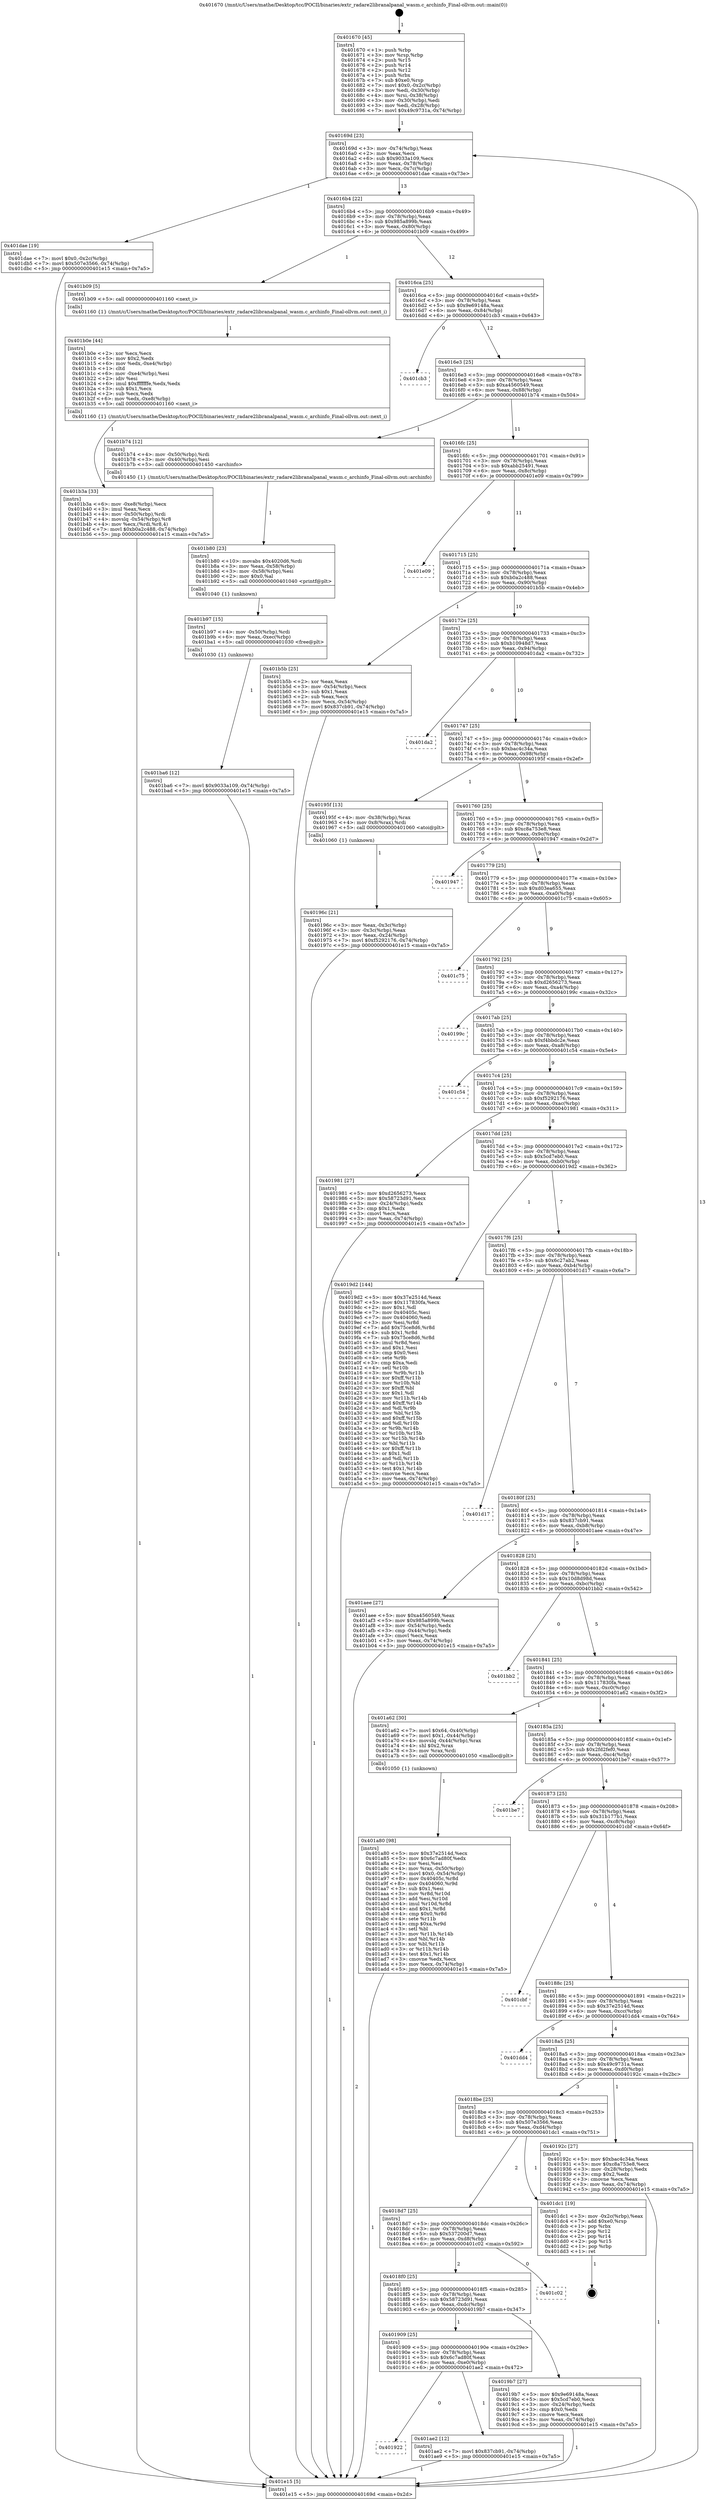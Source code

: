 digraph "0x401670" {
  label = "0x401670 (/mnt/c/Users/mathe/Desktop/tcc/POCII/binaries/extr_radare2libranalpanal_wasm.c_archinfo_Final-ollvm.out::main(0))"
  labelloc = "t"
  node[shape=record]

  Entry [label="",width=0.3,height=0.3,shape=circle,fillcolor=black,style=filled]
  "0x40169d" [label="{
     0x40169d [23]\l
     | [instrs]\l
     &nbsp;&nbsp;0x40169d \<+3\>: mov -0x74(%rbp),%eax\l
     &nbsp;&nbsp;0x4016a0 \<+2\>: mov %eax,%ecx\l
     &nbsp;&nbsp;0x4016a2 \<+6\>: sub $0x9033a109,%ecx\l
     &nbsp;&nbsp;0x4016a8 \<+3\>: mov %eax,-0x78(%rbp)\l
     &nbsp;&nbsp;0x4016ab \<+3\>: mov %ecx,-0x7c(%rbp)\l
     &nbsp;&nbsp;0x4016ae \<+6\>: je 0000000000401dae \<main+0x73e\>\l
  }"]
  "0x401dae" [label="{
     0x401dae [19]\l
     | [instrs]\l
     &nbsp;&nbsp;0x401dae \<+7\>: movl $0x0,-0x2c(%rbp)\l
     &nbsp;&nbsp;0x401db5 \<+7\>: movl $0x507e3566,-0x74(%rbp)\l
     &nbsp;&nbsp;0x401dbc \<+5\>: jmp 0000000000401e15 \<main+0x7a5\>\l
  }"]
  "0x4016b4" [label="{
     0x4016b4 [22]\l
     | [instrs]\l
     &nbsp;&nbsp;0x4016b4 \<+5\>: jmp 00000000004016b9 \<main+0x49\>\l
     &nbsp;&nbsp;0x4016b9 \<+3\>: mov -0x78(%rbp),%eax\l
     &nbsp;&nbsp;0x4016bc \<+5\>: sub $0x985a899b,%eax\l
     &nbsp;&nbsp;0x4016c1 \<+3\>: mov %eax,-0x80(%rbp)\l
     &nbsp;&nbsp;0x4016c4 \<+6\>: je 0000000000401b09 \<main+0x499\>\l
  }"]
  Exit [label="",width=0.3,height=0.3,shape=circle,fillcolor=black,style=filled,peripheries=2]
  "0x401b09" [label="{
     0x401b09 [5]\l
     | [instrs]\l
     &nbsp;&nbsp;0x401b09 \<+5\>: call 0000000000401160 \<next_i\>\l
     | [calls]\l
     &nbsp;&nbsp;0x401160 \{1\} (/mnt/c/Users/mathe/Desktop/tcc/POCII/binaries/extr_radare2libranalpanal_wasm.c_archinfo_Final-ollvm.out::next_i)\l
  }"]
  "0x4016ca" [label="{
     0x4016ca [25]\l
     | [instrs]\l
     &nbsp;&nbsp;0x4016ca \<+5\>: jmp 00000000004016cf \<main+0x5f\>\l
     &nbsp;&nbsp;0x4016cf \<+3\>: mov -0x78(%rbp),%eax\l
     &nbsp;&nbsp;0x4016d2 \<+5\>: sub $0x9e69148a,%eax\l
     &nbsp;&nbsp;0x4016d7 \<+6\>: mov %eax,-0x84(%rbp)\l
     &nbsp;&nbsp;0x4016dd \<+6\>: je 0000000000401cb3 \<main+0x643\>\l
  }"]
  "0x401ba6" [label="{
     0x401ba6 [12]\l
     | [instrs]\l
     &nbsp;&nbsp;0x401ba6 \<+7\>: movl $0x9033a109,-0x74(%rbp)\l
     &nbsp;&nbsp;0x401bad \<+5\>: jmp 0000000000401e15 \<main+0x7a5\>\l
  }"]
  "0x401cb3" [label="{
     0x401cb3\l
  }", style=dashed]
  "0x4016e3" [label="{
     0x4016e3 [25]\l
     | [instrs]\l
     &nbsp;&nbsp;0x4016e3 \<+5\>: jmp 00000000004016e8 \<main+0x78\>\l
     &nbsp;&nbsp;0x4016e8 \<+3\>: mov -0x78(%rbp),%eax\l
     &nbsp;&nbsp;0x4016eb \<+5\>: sub $0xa4560549,%eax\l
     &nbsp;&nbsp;0x4016f0 \<+6\>: mov %eax,-0x88(%rbp)\l
     &nbsp;&nbsp;0x4016f6 \<+6\>: je 0000000000401b74 \<main+0x504\>\l
  }"]
  "0x401b97" [label="{
     0x401b97 [15]\l
     | [instrs]\l
     &nbsp;&nbsp;0x401b97 \<+4\>: mov -0x50(%rbp),%rdi\l
     &nbsp;&nbsp;0x401b9b \<+6\>: mov %eax,-0xec(%rbp)\l
     &nbsp;&nbsp;0x401ba1 \<+5\>: call 0000000000401030 \<free@plt\>\l
     | [calls]\l
     &nbsp;&nbsp;0x401030 \{1\} (unknown)\l
  }"]
  "0x401b74" [label="{
     0x401b74 [12]\l
     | [instrs]\l
     &nbsp;&nbsp;0x401b74 \<+4\>: mov -0x50(%rbp),%rdi\l
     &nbsp;&nbsp;0x401b78 \<+3\>: mov -0x40(%rbp),%esi\l
     &nbsp;&nbsp;0x401b7b \<+5\>: call 0000000000401450 \<archinfo\>\l
     | [calls]\l
     &nbsp;&nbsp;0x401450 \{1\} (/mnt/c/Users/mathe/Desktop/tcc/POCII/binaries/extr_radare2libranalpanal_wasm.c_archinfo_Final-ollvm.out::archinfo)\l
  }"]
  "0x4016fc" [label="{
     0x4016fc [25]\l
     | [instrs]\l
     &nbsp;&nbsp;0x4016fc \<+5\>: jmp 0000000000401701 \<main+0x91\>\l
     &nbsp;&nbsp;0x401701 \<+3\>: mov -0x78(%rbp),%eax\l
     &nbsp;&nbsp;0x401704 \<+5\>: sub $0xabb25491,%eax\l
     &nbsp;&nbsp;0x401709 \<+6\>: mov %eax,-0x8c(%rbp)\l
     &nbsp;&nbsp;0x40170f \<+6\>: je 0000000000401e09 \<main+0x799\>\l
  }"]
  "0x401b80" [label="{
     0x401b80 [23]\l
     | [instrs]\l
     &nbsp;&nbsp;0x401b80 \<+10\>: movabs $0x4020d6,%rdi\l
     &nbsp;&nbsp;0x401b8a \<+3\>: mov %eax,-0x58(%rbp)\l
     &nbsp;&nbsp;0x401b8d \<+3\>: mov -0x58(%rbp),%esi\l
     &nbsp;&nbsp;0x401b90 \<+2\>: mov $0x0,%al\l
     &nbsp;&nbsp;0x401b92 \<+5\>: call 0000000000401040 \<printf@plt\>\l
     | [calls]\l
     &nbsp;&nbsp;0x401040 \{1\} (unknown)\l
  }"]
  "0x401e09" [label="{
     0x401e09\l
  }", style=dashed]
  "0x401715" [label="{
     0x401715 [25]\l
     | [instrs]\l
     &nbsp;&nbsp;0x401715 \<+5\>: jmp 000000000040171a \<main+0xaa\>\l
     &nbsp;&nbsp;0x40171a \<+3\>: mov -0x78(%rbp),%eax\l
     &nbsp;&nbsp;0x40171d \<+5\>: sub $0xb0a2c488,%eax\l
     &nbsp;&nbsp;0x401722 \<+6\>: mov %eax,-0x90(%rbp)\l
     &nbsp;&nbsp;0x401728 \<+6\>: je 0000000000401b5b \<main+0x4eb\>\l
  }"]
  "0x401b3a" [label="{
     0x401b3a [33]\l
     | [instrs]\l
     &nbsp;&nbsp;0x401b3a \<+6\>: mov -0xe8(%rbp),%ecx\l
     &nbsp;&nbsp;0x401b40 \<+3\>: imul %eax,%ecx\l
     &nbsp;&nbsp;0x401b43 \<+4\>: mov -0x50(%rbp),%rdi\l
     &nbsp;&nbsp;0x401b47 \<+4\>: movslq -0x54(%rbp),%r8\l
     &nbsp;&nbsp;0x401b4b \<+4\>: mov %ecx,(%rdi,%r8,4)\l
     &nbsp;&nbsp;0x401b4f \<+7\>: movl $0xb0a2c488,-0x74(%rbp)\l
     &nbsp;&nbsp;0x401b56 \<+5\>: jmp 0000000000401e15 \<main+0x7a5\>\l
  }"]
  "0x401b5b" [label="{
     0x401b5b [25]\l
     | [instrs]\l
     &nbsp;&nbsp;0x401b5b \<+2\>: xor %eax,%eax\l
     &nbsp;&nbsp;0x401b5d \<+3\>: mov -0x54(%rbp),%ecx\l
     &nbsp;&nbsp;0x401b60 \<+3\>: sub $0x1,%eax\l
     &nbsp;&nbsp;0x401b63 \<+2\>: sub %eax,%ecx\l
     &nbsp;&nbsp;0x401b65 \<+3\>: mov %ecx,-0x54(%rbp)\l
     &nbsp;&nbsp;0x401b68 \<+7\>: movl $0x837cb91,-0x74(%rbp)\l
     &nbsp;&nbsp;0x401b6f \<+5\>: jmp 0000000000401e15 \<main+0x7a5\>\l
  }"]
  "0x40172e" [label="{
     0x40172e [25]\l
     | [instrs]\l
     &nbsp;&nbsp;0x40172e \<+5\>: jmp 0000000000401733 \<main+0xc3\>\l
     &nbsp;&nbsp;0x401733 \<+3\>: mov -0x78(%rbp),%eax\l
     &nbsp;&nbsp;0x401736 \<+5\>: sub $0xb10948d7,%eax\l
     &nbsp;&nbsp;0x40173b \<+6\>: mov %eax,-0x94(%rbp)\l
     &nbsp;&nbsp;0x401741 \<+6\>: je 0000000000401da2 \<main+0x732\>\l
  }"]
  "0x401b0e" [label="{
     0x401b0e [44]\l
     | [instrs]\l
     &nbsp;&nbsp;0x401b0e \<+2\>: xor %ecx,%ecx\l
     &nbsp;&nbsp;0x401b10 \<+5\>: mov $0x2,%edx\l
     &nbsp;&nbsp;0x401b15 \<+6\>: mov %edx,-0xe4(%rbp)\l
     &nbsp;&nbsp;0x401b1b \<+1\>: cltd\l
     &nbsp;&nbsp;0x401b1c \<+6\>: mov -0xe4(%rbp),%esi\l
     &nbsp;&nbsp;0x401b22 \<+2\>: idiv %esi\l
     &nbsp;&nbsp;0x401b24 \<+6\>: imul $0xfffffffe,%edx,%edx\l
     &nbsp;&nbsp;0x401b2a \<+3\>: sub $0x1,%ecx\l
     &nbsp;&nbsp;0x401b2d \<+2\>: sub %ecx,%edx\l
     &nbsp;&nbsp;0x401b2f \<+6\>: mov %edx,-0xe8(%rbp)\l
     &nbsp;&nbsp;0x401b35 \<+5\>: call 0000000000401160 \<next_i\>\l
     | [calls]\l
     &nbsp;&nbsp;0x401160 \{1\} (/mnt/c/Users/mathe/Desktop/tcc/POCII/binaries/extr_radare2libranalpanal_wasm.c_archinfo_Final-ollvm.out::next_i)\l
  }"]
  "0x401da2" [label="{
     0x401da2\l
  }", style=dashed]
  "0x401747" [label="{
     0x401747 [25]\l
     | [instrs]\l
     &nbsp;&nbsp;0x401747 \<+5\>: jmp 000000000040174c \<main+0xdc\>\l
     &nbsp;&nbsp;0x40174c \<+3\>: mov -0x78(%rbp),%eax\l
     &nbsp;&nbsp;0x40174f \<+5\>: sub $0xbac4c34a,%eax\l
     &nbsp;&nbsp;0x401754 \<+6\>: mov %eax,-0x98(%rbp)\l
     &nbsp;&nbsp;0x40175a \<+6\>: je 000000000040195f \<main+0x2ef\>\l
  }"]
  "0x401922" [label="{
     0x401922\l
  }", style=dashed]
  "0x40195f" [label="{
     0x40195f [13]\l
     | [instrs]\l
     &nbsp;&nbsp;0x40195f \<+4\>: mov -0x38(%rbp),%rax\l
     &nbsp;&nbsp;0x401963 \<+4\>: mov 0x8(%rax),%rdi\l
     &nbsp;&nbsp;0x401967 \<+5\>: call 0000000000401060 \<atoi@plt\>\l
     | [calls]\l
     &nbsp;&nbsp;0x401060 \{1\} (unknown)\l
  }"]
  "0x401760" [label="{
     0x401760 [25]\l
     | [instrs]\l
     &nbsp;&nbsp;0x401760 \<+5\>: jmp 0000000000401765 \<main+0xf5\>\l
     &nbsp;&nbsp;0x401765 \<+3\>: mov -0x78(%rbp),%eax\l
     &nbsp;&nbsp;0x401768 \<+5\>: sub $0xc8a753e8,%eax\l
     &nbsp;&nbsp;0x40176d \<+6\>: mov %eax,-0x9c(%rbp)\l
     &nbsp;&nbsp;0x401773 \<+6\>: je 0000000000401947 \<main+0x2d7\>\l
  }"]
  "0x401ae2" [label="{
     0x401ae2 [12]\l
     | [instrs]\l
     &nbsp;&nbsp;0x401ae2 \<+7\>: movl $0x837cb91,-0x74(%rbp)\l
     &nbsp;&nbsp;0x401ae9 \<+5\>: jmp 0000000000401e15 \<main+0x7a5\>\l
  }"]
  "0x401947" [label="{
     0x401947\l
  }", style=dashed]
  "0x401779" [label="{
     0x401779 [25]\l
     | [instrs]\l
     &nbsp;&nbsp;0x401779 \<+5\>: jmp 000000000040177e \<main+0x10e\>\l
     &nbsp;&nbsp;0x40177e \<+3\>: mov -0x78(%rbp),%eax\l
     &nbsp;&nbsp;0x401781 \<+5\>: sub $0xd03ea655,%eax\l
     &nbsp;&nbsp;0x401786 \<+6\>: mov %eax,-0xa0(%rbp)\l
     &nbsp;&nbsp;0x40178c \<+6\>: je 0000000000401c75 \<main+0x605\>\l
  }"]
  "0x401a80" [label="{
     0x401a80 [98]\l
     | [instrs]\l
     &nbsp;&nbsp;0x401a80 \<+5\>: mov $0x37e2514d,%ecx\l
     &nbsp;&nbsp;0x401a85 \<+5\>: mov $0x6c7ad80f,%edx\l
     &nbsp;&nbsp;0x401a8a \<+2\>: xor %esi,%esi\l
     &nbsp;&nbsp;0x401a8c \<+4\>: mov %rax,-0x50(%rbp)\l
     &nbsp;&nbsp;0x401a90 \<+7\>: movl $0x0,-0x54(%rbp)\l
     &nbsp;&nbsp;0x401a97 \<+8\>: mov 0x40405c,%r8d\l
     &nbsp;&nbsp;0x401a9f \<+8\>: mov 0x404060,%r9d\l
     &nbsp;&nbsp;0x401aa7 \<+3\>: sub $0x1,%esi\l
     &nbsp;&nbsp;0x401aaa \<+3\>: mov %r8d,%r10d\l
     &nbsp;&nbsp;0x401aad \<+3\>: add %esi,%r10d\l
     &nbsp;&nbsp;0x401ab0 \<+4\>: imul %r10d,%r8d\l
     &nbsp;&nbsp;0x401ab4 \<+4\>: and $0x1,%r8d\l
     &nbsp;&nbsp;0x401ab8 \<+4\>: cmp $0x0,%r8d\l
     &nbsp;&nbsp;0x401abc \<+4\>: sete %r11b\l
     &nbsp;&nbsp;0x401ac0 \<+4\>: cmp $0xa,%r9d\l
     &nbsp;&nbsp;0x401ac4 \<+3\>: setl %bl\l
     &nbsp;&nbsp;0x401ac7 \<+3\>: mov %r11b,%r14b\l
     &nbsp;&nbsp;0x401aca \<+3\>: and %bl,%r14b\l
     &nbsp;&nbsp;0x401acd \<+3\>: xor %bl,%r11b\l
     &nbsp;&nbsp;0x401ad0 \<+3\>: or %r11b,%r14b\l
     &nbsp;&nbsp;0x401ad3 \<+4\>: test $0x1,%r14b\l
     &nbsp;&nbsp;0x401ad7 \<+3\>: cmovne %edx,%ecx\l
     &nbsp;&nbsp;0x401ada \<+3\>: mov %ecx,-0x74(%rbp)\l
     &nbsp;&nbsp;0x401add \<+5\>: jmp 0000000000401e15 \<main+0x7a5\>\l
  }"]
  "0x401c75" [label="{
     0x401c75\l
  }", style=dashed]
  "0x401792" [label="{
     0x401792 [25]\l
     | [instrs]\l
     &nbsp;&nbsp;0x401792 \<+5\>: jmp 0000000000401797 \<main+0x127\>\l
     &nbsp;&nbsp;0x401797 \<+3\>: mov -0x78(%rbp),%eax\l
     &nbsp;&nbsp;0x40179a \<+5\>: sub $0xd2656273,%eax\l
     &nbsp;&nbsp;0x40179f \<+6\>: mov %eax,-0xa4(%rbp)\l
     &nbsp;&nbsp;0x4017a5 \<+6\>: je 000000000040199c \<main+0x32c\>\l
  }"]
  "0x401909" [label="{
     0x401909 [25]\l
     | [instrs]\l
     &nbsp;&nbsp;0x401909 \<+5\>: jmp 000000000040190e \<main+0x29e\>\l
     &nbsp;&nbsp;0x40190e \<+3\>: mov -0x78(%rbp),%eax\l
     &nbsp;&nbsp;0x401911 \<+5\>: sub $0x6c7ad80f,%eax\l
     &nbsp;&nbsp;0x401916 \<+6\>: mov %eax,-0xe0(%rbp)\l
     &nbsp;&nbsp;0x40191c \<+6\>: je 0000000000401ae2 \<main+0x472\>\l
  }"]
  "0x40199c" [label="{
     0x40199c\l
  }", style=dashed]
  "0x4017ab" [label="{
     0x4017ab [25]\l
     | [instrs]\l
     &nbsp;&nbsp;0x4017ab \<+5\>: jmp 00000000004017b0 \<main+0x140\>\l
     &nbsp;&nbsp;0x4017b0 \<+3\>: mov -0x78(%rbp),%eax\l
     &nbsp;&nbsp;0x4017b3 \<+5\>: sub $0xf4bbdc2e,%eax\l
     &nbsp;&nbsp;0x4017b8 \<+6\>: mov %eax,-0xa8(%rbp)\l
     &nbsp;&nbsp;0x4017be \<+6\>: je 0000000000401c54 \<main+0x5e4\>\l
  }"]
  "0x4019b7" [label="{
     0x4019b7 [27]\l
     | [instrs]\l
     &nbsp;&nbsp;0x4019b7 \<+5\>: mov $0x9e69148a,%eax\l
     &nbsp;&nbsp;0x4019bc \<+5\>: mov $0x5cd7eb0,%ecx\l
     &nbsp;&nbsp;0x4019c1 \<+3\>: mov -0x24(%rbp),%edx\l
     &nbsp;&nbsp;0x4019c4 \<+3\>: cmp $0x0,%edx\l
     &nbsp;&nbsp;0x4019c7 \<+3\>: cmove %ecx,%eax\l
     &nbsp;&nbsp;0x4019ca \<+3\>: mov %eax,-0x74(%rbp)\l
     &nbsp;&nbsp;0x4019cd \<+5\>: jmp 0000000000401e15 \<main+0x7a5\>\l
  }"]
  "0x401c54" [label="{
     0x401c54\l
  }", style=dashed]
  "0x4017c4" [label="{
     0x4017c4 [25]\l
     | [instrs]\l
     &nbsp;&nbsp;0x4017c4 \<+5\>: jmp 00000000004017c9 \<main+0x159\>\l
     &nbsp;&nbsp;0x4017c9 \<+3\>: mov -0x78(%rbp),%eax\l
     &nbsp;&nbsp;0x4017cc \<+5\>: sub $0xf5292176,%eax\l
     &nbsp;&nbsp;0x4017d1 \<+6\>: mov %eax,-0xac(%rbp)\l
     &nbsp;&nbsp;0x4017d7 \<+6\>: je 0000000000401981 \<main+0x311\>\l
  }"]
  "0x4018f0" [label="{
     0x4018f0 [25]\l
     | [instrs]\l
     &nbsp;&nbsp;0x4018f0 \<+5\>: jmp 00000000004018f5 \<main+0x285\>\l
     &nbsp;&nbsp;0x4018f5 \<+3\>: mov -0x78(%rbp),%eax\l
     &nbsp;&nbsp;0x4018f8 \<+5\>: sub $0x58723d91,%eax\l
     &nbsp;&nbsp;0x4018fd \<+6\>: mov %eax,-0xdc(%rbp)\l
     &nbsp;&nbsp;0x401903 \<+6\>: je 00000000004019b7 \<main+0x347\>\l
  }"]
  "0x401981" [label="{
     0x401981 [27]\l
     | [instrs]\l
     &nbsp;&nbsp;0x401981 \<+5\>: mov $0xd2656273,%eax\l
     &nbsp;&nbsp;0x401986 \<+5\>: mov $0x58723d91,%ecx\l
     &nbsp;&nbsp;0x40198b \<+3\>: mov -0x24(%rbp),%edx\l
     &nbsp;&nbsp;0x40198e \<+3\>: cmp $0x1,%edx\l
     &nbsp;&nbsp;0x401991 \<+3\>: cmovl %ecx,%eax\l
     &nbsp;&nbsp;0x401994 \<+3\>: mov %eax,-0x74(%rbp)\l
     &nbsp;&nbsp;0x401997 \<+5\>: jmp 0000000000401e15 \<main+0x7a5\>\l
  }"]
  "0x4017dd" [label="{
     0x4017dd [25]\l
     | [instrs]\l
     &nbsp;&nbsp;0x4017dd \<+5\>: jmp 00000000004017e2 \<main+0x172\>\l
     &nbsp;&nbsp;0x4017e2 \<+3\>: mov -0x78(%rbp),%eax\l
     &nbsp;&nbsp;0x4017e5 \<+5\>: sub $0x5cd7eb0,%eax\l
     &nbsp;&nbsp;0x4017ea \<+6\>: mov %eax,-0xb0(%rbp)\l
     &nbsp;&nbsp;0x4017f0 \<+6\>: je 00000000004019d2 \<main+0x362\>\l
  }"]
  "0x401c02" [label="{
     0x401c02\l
  }", style=dashed]
  "0x4019d2" [label="{
     0x4019d2 [144]\l
     | [instrs]\l
     &nbsp;&nbsp;0x4019d2 \<+5\>: mov $0x37e2514d,%eax\l
     &nbsp;&nbsp;0x4019d7 \<+5\>: mov $0x117830fa,%ecx\l
     &nbsp;&nbsp;0x4019dc \<+2\>: mov $0x1,%dl\l
     &nbsp;&nbsp;0x4019de \<+7\>: mov 0x40405c,%esi\l
     &nbsp;&nbsp;0x4019e5 \<+7\>: mov 0x404060,%edi\l
     &nbsp;&nbsp;0x4019ec \<+3\>: mov %esi,%r8d\l
     &nbsp;&nbsp;0x4019ef \<+7\>: add $0x75ce8d6,%r8d\l
     &nbsp;&nbsp;0x4019f6 \<+4\>: sub $0x1,%r8d\l
     &nbsp;&nbsp;0x4019fa \<+7\>: sub $0x75ce8d6,%r8d\l
     &nbsp;&nbsp;0x401a01 \<+4\>: imul %r8d,%esi\l
     &nbsp;&nbsp;0x401a05 \<+3\>: and $0x1,%esi\l
     &nbsp;&nbsp;0x401a08 \<+3\>: cmp $0x0,%esi\l
     &nbsp;&nbsp;0x401a0b \<+4\>: sete %r9b\l
     &nbsp;&nbsp;0x401a0f \<+3\>: cmp $0xa,%edi\l
     &nbsp;&nbsp;0x401a12 \<+4\>: setl %r10b\l
     &nbsp;&nbsp;0x401a16 \<+3\>: mov %r9b,%r11b\l
     &nbsp;&nbsp;0x401a19 \<+4\>: xor $0xff,%r11b\l
     &nbsp;&nbsp;0x401a1d \<+3\>: mov %r10b,%bl\l
     &nbsp;&nbsp;0x401a20 \<+3\>: xor $0xff,%bl\l
     &nbsp;&nbsp;0x401a23 \<+3\>: xor $0x1,%dl\l
     &nbsp;&nbsp;0x401a26 \<+3\>: mov %r11b,%r14b\l
     &nbsp;&nbsp;0x401a29 \<+4\>: and $0xff,%r14b\l
     &nbsp;&nbsp;0x401a2d \<+3\>: and %dl,%r9b\l
     &nbsp;&nbsp;0x401a30 \<+3\>: mov %bl,%r15b\l
     &nbsp;&nbsp;0x401a33 \<+4\>: and $0xff,%r15b\l
     &nbsp;&nbsp;0x401a37 \<+3\>: and %dl,%r10b\l
     &nbsp;&nbsp;0x401a3a \<+3\>: or %r9b,%r14b\l
     &nbsp;&nbsp;0x401a3d \<+3\>: or %r10b,%r15b\l
     &nbsp;&nbsp;0x401a40 \<+3\>: xor %r15b,%r14b\l
     &nbsp;&nbsp;0x401a43 \<+3\>: or %bl,%r11b\l
     &nbsp;&nbsp;0x401a46 \<+4\>: xor $0xff,%r11b\l
     &nbsp;&nbsp;0x401a4a \<+3\>: or $0x1,%dl\l
     &nbsp;&nbsp;0x401a4d \<+3\>: and %dl,%r11b\l
     &nbsp;&nbsp;0x401a50 \<+3\>: or %r11b,%r14b\l
     &nbsp;&nbsp;0x401a53 \<+4\>: test $0x1,%r14b\l
     &nbsp;&nbsp;0x401a57 \<+3\>: cmovne %ecx,%eax\l
     &nbsp;&nbsp;0x401a5a \<+3\>: mov %eax,-0x74(%rbp)\l
     &nbsp;&nbsp;0x401a5d \<+5\>: jmp 0000000000401e15 \<main+0x7a5\>\l
  }"]
  "0x4017f6" [label="{
     0x4017f6 [25]\l
     | [instrs]\l
     &nbsp;&nbsp;0x4017f6 \<+5\>: jmp 00000000004017fb \<main+0x18b\>\l
     &nbsp;&nbsp;0x4017fb \<+3\>: mov -0x78(%rbp),%eax\l
     &nbsp;&nbsp;0x4017fe \<+5\>: sub $0x6c27ab2,%eax\l
     &nbsp;&nbsp;0x401803 \<+6\>: mov %eax,-0xb4(%rbp)\l
     &nbsp;&nbsp;0x401809 \<+6\>: je 0000000000401d17 \<main+0x6a7\>\l
  }"]
  "0x4018d7" [label="{
     0x4018d7 [25]\l
     | [instrs]\l
     &nbsp;&nbsp;0x4018d7 \<+5\>: jmp 00000000004018dc \<main+0x26c\>\l
     &nbsp;&nbsp;0x4018dc \<+3\>: mov -0x78(%rbp),%eax\l
     &nbsp;&nbsp;0x4018df \<+5\>: sub $0x537200d7,%eax\l
     &nbsp;&nbsp;0x4018e4 \<+6\>: mov %eax,-0xd8(%rbp)\l
     &nbsp;&nbsp;0x4018ea \<+6\>: je 0000000000401c02 \<main+0x592\>\l
  }"]
  "0x401d17" [label="{
     0x401d17\l
  }", style=dashed]
  "0x40180f" [label="{
     0x40180f [25]\l
     | [instrs]\l
     &nbsp;&nbsp;0x40180f \<+5\>: jmp 0000000000401814 \<main+0x1a4\>\l
     &nbsp;&nbsp;0x401814 \<+3\>: mov -0x78(%rbp),%eax\l
     &nbsp;&nbsp;0x401817 \<+5\>: sub $0x837cb91,%eax\l
     &nbsp;&nbsp;0x40181c \<+6\>: mov %eax,-0xb8(%rbp)\l
     &nbsp;&nbsp;0x401822 \<+6\>: je 0000000000401aee \<main+0x47e\>\l
  }"]
  "0x401dc1" [label="{
     0x401dc1 [19]\l
     | [instrs]\l
     &nbsp;&nbsp;0x401dc1 \<+3\>: mov -0x2c(%rbp),%eax\l
     &nbsp;&nbsp;0x401dc4 \<+7\>: add $0xe0,%rsp\l
     &nbsp;&nbsp;0x401dcb \<+1\>: pop %rbx\l
     &nbsp;&nbsp;0x401dcc \<+2\>: pop %r12\l
     &nbsp;&nbsp;0x401dce \<+2\>: pop %r14\l
     &nbsp;&nbsp;0x401dd0 \<+2\>: pop %r15\l
     &nbsp;&nbsp;0x401dd2 \<+1\>: pop %rbp\l
     &nbsp;&nbsp;0x401dd3 \<+1\>: ret\l
  }"]
  "0x401aee" [label="{
     0x401aee [27]\l
     | [instrs]\l
     &nbsp;&nbsp;0x401aee \<+5\>: mov $0xa4560549,%eax\l
     &nbsp;&nbsp;0x401af3 \<+5\>: mov $0x985a899b,%ecx\l
     &nbsp;&nbsp;0x401af8 \<+3\>: mov -0x54(%rbp),%edx\l
     &nbsp;&nbsp;0x401afb \<+3\>: cmp -0x44(%rbp),%edx\l
     &nbsp;&nbsp;0x401afe \<+3\>: cmovl %ecx,%eax\l
     &nbsp;&nbsp;0x401b01 \<+3\>: mov %eax,-0x74(%rbp)\l
     &nbsp;&nbsp;0x401b04 \<+5\>: jmp 0000000000401e15 \<main+0x7a5\>\l
  }"]
  "0x401828" [label="{
     0x401828 [25]\l
     | [instrs]\l
     &nbsp;&nbsp;0x401828 \<+5\>: jmp 000000000040182d \<main+0x1bd\>\l
     &nbsp;&nbsp;0x40182d \<+3\>: mov -0x78(%rbp),%eax\l
     &nbsp;&nbsp;0x401830 \<+5\>: sub $0x10d8d98d,%eax\l
     &nbsp;&nbsp;0x401835 \<+6\>: mov %eax,-0xbc(%rbp)\l
     &nbsp;&nbsp;0x40183b \<+6\>: je 0000000000401bb2 \<main+0x542\>\l
  }"]
  "0x40196c" [label="{
     0x40196c [21]\l
     | [instrs]\l
     &nbsp;&nbsp;0x40196c \<+3\>: mov %eax,-0x3c(%rbp)\l
     &nbsp;&nbsp;0x40196f \<+3\>: mov -0x3c(%rbp),%eax\l
     &nbsp;&nbsp;0x401972 \<+3\>: mov %eax,-0x24(%rbp)\l
     &nbsp;&nbsp;0x401975 \<+7\>: movl $0xf5292176,-0x74(%rbp)\l
     &nbsp;&nbsp;0x40197c \<+5\>: jmp 0000000000401e15 \<main+0x7a5\>\l
  }"]
  "0x401bb2" [label="{
     0x401bb2\l
  }", style=dashed]
  "0x401841" [label="{
     0x401841 [25]\l
     | [instrs]\l
     &nbsp;&nbsp;0x401841 \<+5\>: jmp 0000000000401846 \<main+0x1d6\>\l
     &nbsp;&nbsp;0x401846 \<+3\>: mov -0x78(%rbp),%eax\l
     &nbsp;&nbsp;0x401849 \<+5\>: sub $0x117830fa,%eax\l
     &nbsp;&nbsp;0x40184e \<+6\>: mov %eax,-0xc0(%rbp)\l
     &nbsp;&nbsp;0x401854 \<+6\>: je 0000000000401a62 \<main+0x3f2\>\l
  }"]
  "0x401670" [label="{
     0x401670 [45]\l
     | [instrs]\l
     &nbsp;&nbsp;0x401670 \<+1\>: push %rbp\l
     &nbsp;&nbsp;0x401671 \<+3\>: mov %rsp,%rbp\l
     &nbsp;&nbsp;0x401674 \<+2\>: push %r15\l
     &nbsp;&nbsp;0x401676 \<+2\>: push %r14\l
     &nbsp;&nbsp;0x401678 \<+2\>: push %r12\l
     &nbsp;&nbsp;0x40167a \<+1\>: push %rbx\l
     &nbsp;&nbsp;0x40167b \<+7\>: sub $0xe0,%rsp\l
     &nbsp;&nbsp;0x401682 \<+7\>: movl $0x0,-0x2c(%rbp)\l
     &nbsp;&nbsp;0x401689 \<+3\>: mov %edi,-0x30(%rbp)\l
     &nbsp;&nbsp;0x40168c \<+4\>: mov %rsi,-0x38(%rbp)\l
     &nbsp;&nbsp;0x401690 \<+3\>: mov -0x30(%rbp),%edi\l
     &nbsp;&nbsp;0x401693 \<+3\>: mov %edi,-0x28(%rbp)\l
     &nbsp;&nbsp;0x401696 \<+7\>: movl $0x49c9731a,-0x74(%rbp)\l
  }"]
  "0x401a62" [label="{
     0x401a62 [30]\l
     | [instrs]\l
     &nbsp;&nbsp;0x401a62 \<+7\>: movl $0x64,-0x40(%rbp)\l
     &nbsp;&nbsp;0x401a69 \<+7\>: movl $0x1,-0x44(%rbp)\l
     &nbsp;&nbsp;0x401a70 \<+4\>: movslq -0x44(%rbp),%rax\l
     &nbsp;&nbsp;0x401a74 \<+4\>: shl $0x2,%rax\l
     &nbsp;&nbsp;0x401a78 \<+3\>: mov %rax,%rdi\l
     &nbsp;&nbsp;0x401a7b \<+5\>: call 0000000000401050 \<malloc@plt\>\l
     | [calls]\l
     &nbsp;&nbsp;0x401050 \{1\} (unknown)\l
  }"]
  "0x40185a" [label="{
     0x40185a [25]\l
     | [instrs]\l
     &nbsp;&nbsp;0x40185a \<+5\>: jmp 000000000040185f \<main+0x1ef\>\l
     &nbsp;&nbsp;0x40185f \<+3\>: mov -0x78(%rbp),%eax\l
     &nbsp;&nbsp;0x401862 \<+5\>: sub $0x2fd2fef0,%eax\l
     &nbsp;&nbsp;0x401867 \<+6\>: mov %eax,-0xc4(%rbp)\l
     &nbsp;&nbsp;0x40186d \<+6\>: je 0000000000401be7 \<main+0x577\>\l
  }"]
  "0x401e15" [label="{
     0x401e15 [5]\l
     | [instrs]\l
     &nbsp;&nbsp;0x401e15 \<+5\>: jmp 000000000040169d \<main+0x2d\>\l
  }"]
  "0x401be7" [label="{
     0x401be7\l
  }", style=dashed]
  "0x401873" [label="{
     0x401873 [25]\l
     | [instrs]\l
     &nbsp;&nbsp;0x401873 \<+5\>: jmp 0000000000401878 \<main+0x208\>\l
     &nbsp;&nbsp;0x401878 \<+3\>: mov -0x78(%rbp),%eax\l
     &nbsp;&nbsp;0x40187b \<+5\>: sub $0x31b177b1,%eax\l
     &nbsp;&nbsp;0x401880 \<+6\>: mov %eax,-0xc8(%rbp)\l
     &nbsp;&nbsp;0x401886 \<+6\>: je 0000000000401cbf \<main+0x64f\>\l
  }"]
  "0x4018be" [label="{
     0x4018be [25]\l
     | [instrs]\l
     &nbsp;&nbsp;0x4018be \<+5\>: jmp 00000000004018c3 \<main+0x253\>\l
     &nbsp;&nbsp;0x4018c3 \<+3\>: mov -0x78(%rbp),%eax\l
     &nbsp;&nbsp;0x4018c6 \<+5\>: sub $0x507e3566,%eax\l
     &nbsp;&nbsp;0x4018cb \<+6\>: mov %eax,-0xd4(%rbp)\l
     &nbsp;&nbsp;0x4018d1 \<+6\>: je 0000000000401dc1 \<main+0x751\>\l
  }"]
  "0x401cbf" [label="{
     0x401cbf\l
  }", style=dashed]
  "0x40188c" [label="{
     0x40188c [25]\l
     | [instrs]\l
     &nbsp;&nbsp;0x40188c \<+5\>: jmp 0000000000401891 \<main+0x221\>\l
     &nbsp;&nbsp;0x401891 \<+3\>: mov -0x78(%rbp),%eax\l
     &nbsp;&nbsp;0x401894 \<+5\>: sub $0x37e2514d,%eax\l
     &nbsp;&nbsp;0x401899 \<+6\>: mov %eax,-0xcc(%rbp)\l
     &nbsp;&nbsp;0x40189f \<+6\>: je 0000000000401dd4 \<main+0x764\>\l
  }"]
  "0x40192c" [label="{
     0x40192c [27]\l
     | [instrs]\l
     &nbsp;&nbsp;0x40192c \<+5\>: mov $0xbac4c34a,%eax\l
     &nbsp;&nbsp;0x401931 \<+5\>: mov $0xc8a753e8,%ecx\l
     &nbsp;&nbsp;0x401936 \<+3\>: mov -0x28(%rbp),%edx\l
     &nbsp;&nbsp;0x401939 \<+3\>: cmp $0x2,%edx\l
     &nbsp;&nbsp;0x40193c \<+3\>: cmovne %ecx,%eax\l
     &nbsp;&nbsp;0x40193f \<+3\>: mov %eax,-0x74(%rbp)\l
     &nbsp;&nbsp;0x401942 \<+5\>: jmp 0000000000401e15 \<main+0x7a5\>\l
  }"]
  "0x401dd4" [label="{
     0x401dd4\l
  }", style=dashed]
  "0x4018a5" [label="{
     0x4018a5 [25]\l
     | [instrs]\l
     &nbsp;&nbsp;0x4018a5 \<+5\>: jmp 00000000004018aa \<main+0x23a\>\l
     &nbsp;&nbsp;0x4018aa \<+3\>: mov -0x78(%rbp),%eax\l
     &nbsp;&nbsp;0x4018ad \<+5\>: sub $0x49c9731a,%eax\l
     &nbsp;&nbsp;0x4018b2 \<+6\>: mov %eax,-0xd0(%rbp)\l
     &nbsp;&nbsp;0x4018b8 \<+6\>: je 000000000040192c \<main+0x2bc\>\l
  }"]
  Entry -> "0x401670" [label=" 1"]
  "0x40169d" -> "0x401dae" [label=" 1"]
  "0x40169d" -> "0x4016b4" [label=" 13"]
  "0x401dc1" -> Exit [label=" 1"]
  "0x4016b4" -> "0x401b09" [label=" 1"]
  "0x4016b4" -> "0x4016ca" [label=" 12"]
  "0x401dae" -> "0x401e15" [label=" 1"]
  "0x4016ca" -> "0x401cb3" [label=" 0"]
  "0x4016ca" -> "0x4016e3" [label=" 12"]
  "0x401ba6" -> "0x401e15" [label=" 1"]
  "0x4016e3" -> "0x401b74" [label=" 1"]
  "0x4016e3" -> "0x4016fc" [label=" 11"]
  "0x401b97" -> "0x401ba6" [label=" 1"]
  "0x4016fc" -> "0x401e09" [label=" 0"]
  "0x4016fc" -> "0x401715" [label=" 11"]
  "0x401b80" -> "0x401b97" [label=" 1"]
  "0x401715" -> "0x401b5b" [label=" 1"]
  "0x401715" -> "0x40172e" [label=" 10"]
  "0x401b74" -> "0x401b80" [label=" 1"]
  "0x40172e" -> "0x401da2" [label=" 0"]
  "0x40172e" -> "0x401747" [label=" 10"]
  "0x401b5b" -> "0x401e15" [label=" 1"]
  "0x401747" -> "0x40195f" [label=" 1"]
  "0x401747" -> "0x401760" [label=" 9"]
  "0x401b3a" -> "0x401e15" [label=" 1"]
  "0x401760" -> "0x401947" [label=" 0"]
  "0x401760" -> "0x401779" [label=" 9"]
  "0x401b0e" -> "0x401b3a" [label=" 1"]
  "0x401779" -> "0x401c75" [label=" 0"]
  "0x401779" -> "0x401792" [label=" 9"]
  "0x401aee" -> "0x401e15" [label=" 2"]
  "0x401792" -> "0x40199c" [label=" 0"]
  "0x401792" -> "0x4017ab" [label=" 9"]
  "0x401ae2" -> "0x401e15" [label=" 1"]
  "0x4017ab" -> "0x401c54" [label=" 0"]
  "0x4017ab" -> "0x4017c4" [label=" 9"]
  "0x401909" -> "0x401922" [label=" 0"]
  "0x4017c4" -> "0x401981" [label=" 1"]
  "0x4017c4" -> "0x4017dd" [label=" 8"]
  "0x401b09" -> "0x401b0e" [label=" 1"]
  "0x4017dd" -> "0x4019d2" [label=" 1"]
  "0x4017dd" -> "0x4017f6" [label=" 7"]
  "0x401a80" -> "0x401e15" [label=" 1"]
  "0x4017f6" -> "0x401d17" [label=" 0"]
  "0x4017f6" -> "0x40180f" [label=" 7"]
  "0x4019d2" -> "0x401e15" [label=" 1"]
  "0x40180f" -> "0x401aee" [label=" 2"]
  "0x40180f" -> "0x401828" [label=" 5"]
  "0x4019b7" -> "0x401e15" [label=" 1"]
  "0x401828" -> "0x401bb2" [label=" 0"]
  "0x401828" -> "0x401841" [label=" 5"]
  "0x4018f0" -> "0x4019b7" [label=" 1"]
  "0x401841" -> "0x401a62" [label=" 1"]
  "0x401841" -> "0x40185a" [label=" 4"]
  "0x401909" -> "0x401ae2" [label=" 1"]
  "0x40185a" -> "0x401be7" [label=" 0"]
  "0x40185a" -> "0x401873" [label=" 4"]
  "0x4018d7" -> "0x4018f0" [label=" 2"]
  "0x401873" -> "0x401cbf" [label=" 0"]
  "0x401873" -> "0x40188c" [label=" 4"]
  "0x4018d7" -> "0x401c02" [label=" 0"]
  "0x40188c" -> "0x401dd4" [label=" 0"]
  "0x40188c" -> "0x4018a5" [label=" 4"]
  "0x401a62" -> "0x401a80" [label=" 1"]
  "0x4018a5" -> "0x40192c" [label=" 1"]
  "0x4018a5" -> "0x4018be" [label=" 3"]
  "0x40192c" -> "0x401e15" [label=" 1"]
  "0x401670" -> "0x40169d" [label=" 1"]
  "0x401e15" -> "0x40169d" [label=" 13"]
  "0x40195f" -> "0x40196c" [label=" 1"]
  "0x40196c" -> "0x401e15" [label=" 1"]
  "0x401981" -> "0x401e15" [label=" 1"]
  "0x4018f0" -> "0x401909" [label=" 1"]
  "0x4018be" -> "0x401dc1" [label=" 1"]
  "0x4018be" -> "0x4018d7" [label=" 2"]
}
